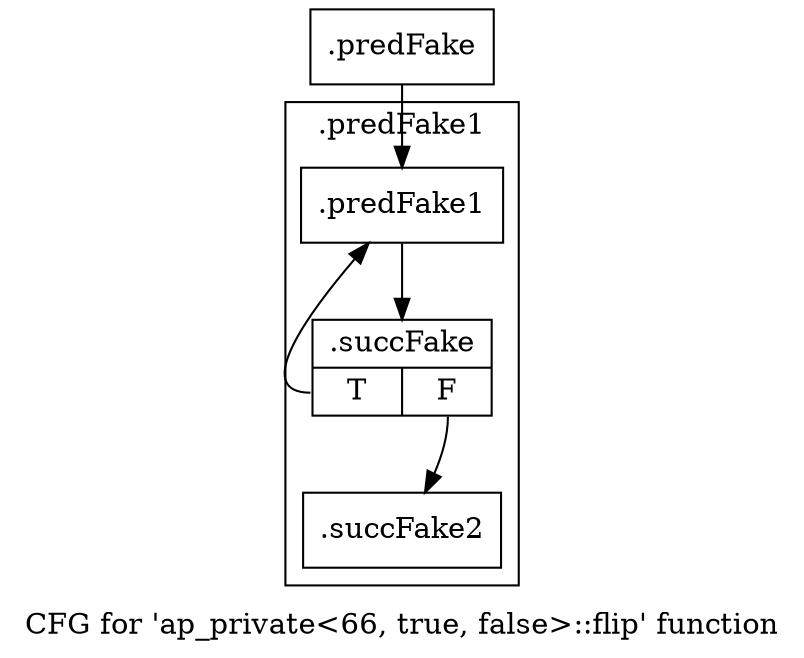 digraph "CFG for 'ap_private\<66, true, false\>::flip' function" {
	label="CFG for 'ap_private\<66, true, false\>::flip' function";

	Node0x5f586c0 [shape=record,filename="",linenumber="",label="{.predFake}"];
	Node0x5f586c0 -> Node0x5f58da0[ callList="" memoryops="" filename="/mnt/xilinx/Vitis_HLS/2021.2/include/etc/ap_private.h" execusionnum="0"];
	Node0x6304c10 [shape=record,filename="/mnt/xilinx/Vitis_HLS/2021.2/include/etc/ap_private.h",linenumber="3810",label="{.succFake2}"];
subgraph cluster_0 {
	label=".predFake1";
	tripcount="0";
	invocationtime="0";

	Node0x5f58da0 [shape=record,filename="/mnt/xilinx/Vitis_HLS/2021.2/include/etc/ap_private.h",linenumber="3808",label="{.predFake1}"];
	Node0x5f58da0 -> Node0x6304b60[ callList="" memoryops="" filename="/mnt/xilinx/Vitis_HLS/2021.2/include/etc/ap_private.h" execusionnum="0"];
	Node0x6304b60 [shape=record,filename="/mnt/xilinx/Vitis_HLS/2021.2/include/etc/ap_private.h",linenumber="3808",label="{.succFake|{<s0>T|<s1>F}}"];
	Node0x6304b60:s0 -> Node0x5f58da0[ callList="" memoryops="" filename="/mnt/xilinx/Vitis_HLS/2021.2/include/etc/ap_private.h" execusionnum="0"];
	Node0x6304b60:s1 -> Node0x6304c10[ callList="" memoryops="" filename="/mnt/xilinx/Vitis_HLS/2021.2/include/etc/ap_private.h" execusionnum="0"];
}
}
